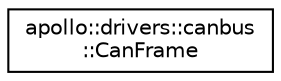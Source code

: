 digraph "Graphical Class Hierarchy"
{
  edge [fontname="Helvetica",fontsize="10",labelfontname="Helvetica",labelfontsize="10"];
  node [fontname="Helvetica",fontsize="10",shape=record];
  rankdir="LR";
  Node1 [label="apollo::drivers::canbus\l::CanFrame",height=0.2,width=0.4,color="black", fillcolor="white", style="filled",URL="$structapollo_1_1drivers_1_1canbus_1_1CanFrame.html",tooltip="The class which defines the information to send and receive. "];
}
